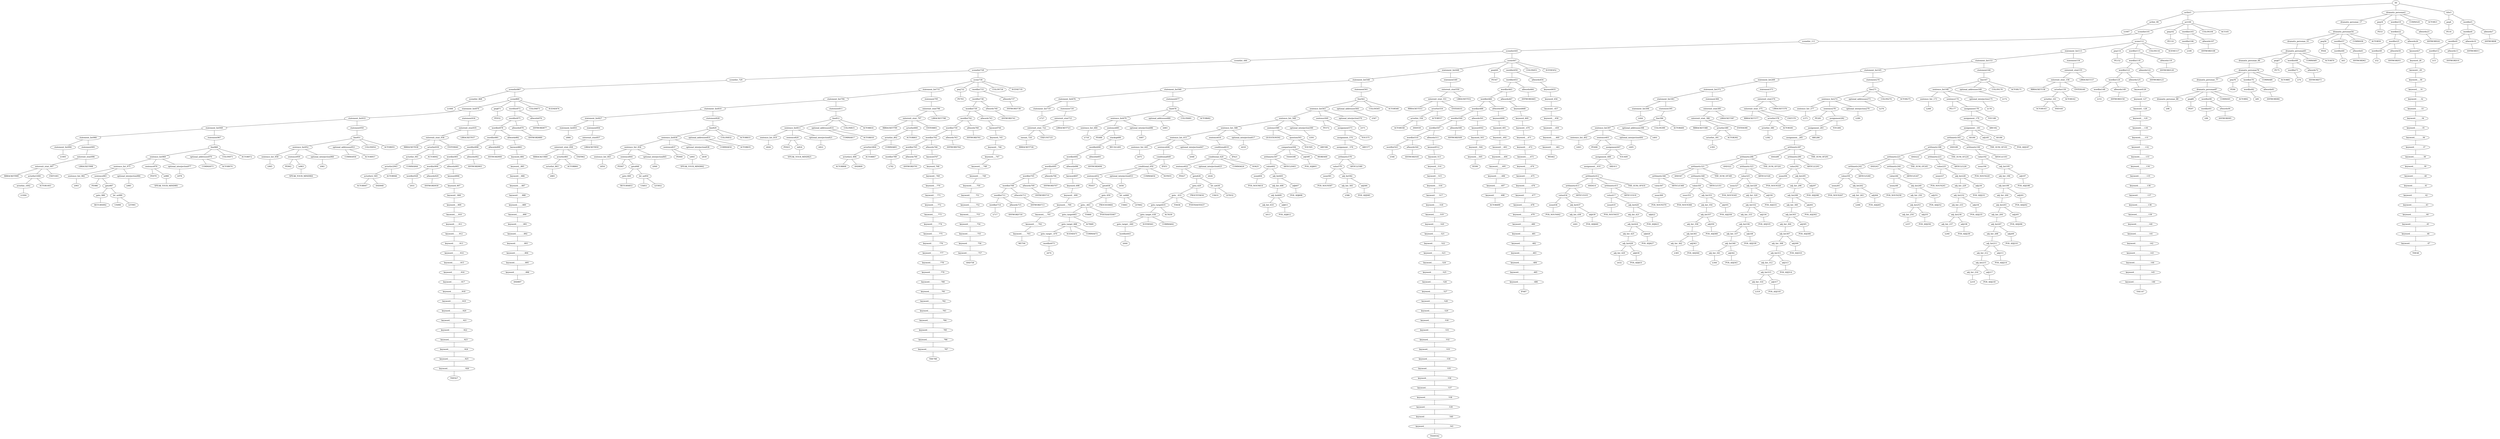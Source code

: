 strict graph {
	S0 -- actlist1
	S0 -- dramatis_personae2
	S0 -- title3

	title3 -- peq4
	title3 -- wordlist5

	wordlist5 -- wordlist6
	wordlist5 -- allwords7

	allwords7 -- ANYWORD8


	wordlist6 -- wordlist9
	wordlist6 -- allwords10

	allwords10 -- ANYWORD11


	wordlist9 -- wordlist12
	wordlist9 -- allwords13

	allwords13 -- ANYWORD14


	wordlist12 -- λ15

	peq4 -- PE16


	dramatis_personae2 -- dramatis_personae_17
	dramatis_personae2 -- peq18
	dramatis_personae2 -- wordlist19
	dramatis_personae2 -- COMMA20
	dramatis_personae2 -- ACTOR21



	wordlist19 -- wordlist22
	wordlist19 -- allwords23

	allwords23 -- ANYWORD24


	wordlist22 -- wordlist25
	wordlist22 -- allwords26

	allwords26 -- keyword27

	keyword27 -- keyword_28

	keyword_28 -- keyword__29

	keyword__29 -- keyword___30

	keyword___30 -- keyword____31

	keyword____31 -- keyword_____32

	keyword_____32 -- keyword______33

	keyword______33 -- keyword_______34

	keyword_______34 -- keyword________35

	keyword________35 -- keyword_________36

	keyword_________36 -- keyword__________37

	keyword__________37 -- keyword___________38

	keyword___________38 -- keyword____________39

	keyword____________39 -- keyword_____________40

	keyword_____________40 -- keyword______________41

	keyword______________41 -- keyword_______________42

	keyword_______________42 -- keyword________________43

	keyword________________43 -- keyword_________________44

	keyword_________________44 -- keyword__________________45

	keyword__________________45 -- keyword___________________46

	keyword___________________46 -- keyword____________________47

	keyword____________________47 -- THE48


	wordlist25 -- wordlist49
	wordlist25 -- allwords50

	allwords50 -- ANYWORD51


	wordlist49 -- λ52

	peq18 -- PE53


	dramatis_personae_17 -- dramatis_personae54

	dramatis_personae54 -- dramatis_personae_55
	dramatis_personae54 -- peq56
	dramatis_personae54 -- wordlist57
	dramatis_personae54 -- COMMA58
	dramatis_personae54 -- ACTOR59



	wordlist57 -- wordlist60
	wordlist57 -- allwords61

	allwords61 -- ANYWORD62


	wordlist60 -- λ63

	peq56 -- PE64


	dramatis_personae_55 -- dramatis_personae65

	dramatis_personae65 -- dramatis_personae_66
	dramatis_personae65 -- peq67
	dramatis_personae65 -- wordlist68
	dramatis_personae65 -- COMMA69
	dramatis_personae65 -- ACTOR70



	wordlist68 -- wordlist71
	wordlist68 -- allwords72

	allwords72 -- ANYWORD73


	wordlist71 -- λ74

	peq67 -- PE75


	dramatis_personae_66 -- dramatis_personae76

	dramatis_personae76 -- dramatis_personae_77
	dramatis_personae76 -- peq78
	dramatis_personae76 -- wordlist79
	dramatis_personae76 -- COMMA80
	dramatis_personae76 -- ACTOR81



	wordlist79 -- wordlist82
	wordlist79 -- allwords83

	allwords83 -- ANYWORD84


	wordlist82 -- λ85

	peq78 -- PE86


	dramatis_personae_77 -- dramatis_personae87

	dramatis_personae87 -- dramatis_personae_88
	dramatis_personae87 -- peq89
	dramatis_personae87 -- wordlist90
	dramatis_personae87 -- COMMA91
	dramatis_personae87 -- ACTOR92



	wordlist90 -- wordlist93
	wordlist90 -- allwords94

	allwords94 -- ANYWORD95


	wordlist93 -- λ96

	peq89 -- PE97


	dramatis_personae_88 -- λ98

	actlist1 -- actlist_99
	actlist1 -- act100

	act100 -- scenelist101
	act100 -- peq102
	act100 -- wordlist103
	act100 -- COLON104
	act100 -- ACT105



	wordlist103 -- wordlist106
	wordlist103 -- allwords107

	allwords107 -- ANYWORD108


	wordlist106 -- λ109

	peq102 -- PE110


	scenelist101 -- scenelist_111
	scenelist101 -- scene112

	scene112 -- statement_list113
	scene112 -- peq114
	scene112 -- wordlist115
	scene112 -- COLON116
	scene112 -- SCENE117



	wordlist115 -- wordlist118
	wordlist115 -- allwords119

	allwords119 -- ANYWORD120


	wordlist118 -- wordlist121
	wordlist118 -- allwords122

	allwords122 -- ANYWORD123


	wordlist121 -- wordlist124
	wordlist121 -- allwords125

	allwords125 -- keyword126

	keyword126 -- keyword_127

	keyword_127 -- keyword__128

	keyword__128 -- keyword___129

	keyword___129 -- keyword____130

	keyword____130 -- keyword_____131

	keyword_____131 -- keyword______132

	keyword______132 -- keyword_______133

	keyword_______133 -- keyword________134

	keyword________134 -- keyword_________135

	keyword_________135 -- keyword__________136

	keyword__________136 -- keyword___________137

	keyword___________137 -- keyword____________138

	keyword____________138 -- keyword_____________139

	keyword_____________139 -- keyword______________140

	keyword______________140 -- keyword_______________141

	keyword_______________141 -- keyword________________142

	keyword________________142 -- keyword_________________143

	keyword_________________143 -- keyword__________________144

	keyword__________________144 -- keyword___________________145

	keyword___________________145 -- keyword____________________146

	keyword____________________146 -- THE147


	wordlist124 -- wordlist148
	wordlist124 -- allwords149

	allwords149 -- ANYWORD150


	wordlist148 -- λ151

	peq114 -- PE152


	statement_list113 -- statement_list153
	statement_list113 -- statement154

	statement154 -- enterexit_stmt155

	enterexit_stmt155 -- enterexit_stmt_156
	enterexit_stmt155 -- LBRACKET157


	enterexit_stmt_156 -- RBRACKET158
	enterexit_stmt_156 -- actorlist159
	enterexit_stmt_156 -- ENTER160


	actorlist159 -- actorlist_161
	actorlist159 -- ACTOR162


	actorlist_161 -- ACTOR163
	actorlist_161 -- AND164




	statement_list153 -- statement_list165
	statement_list153 -- statement166

	statement166 -- line167

	line167 -- sentence_list168
	line167 -- optional_addressee169
	line167 -- COLON170
	line167 -- ACTOR171



	optional_addressee169 -- λ172

	sentence_list168 -- sentence_list_173
	sentence_list168 -- sentence174
	sentence_list168 -- optional_interjection175

	optional_interjection175 -- λ176

	sentence174 -- PE177
	sentence174 -- assignment178

	assignment178 -- assignment_179
	assignment178 -- YOU180


	assignment_179 -- assignment__181
	assignment_179 -- ARE182


	assignment__181 -- arithmetic183
	assignment__181 -- AS184
	assignment__181 -- adj185
	assignment__181 -- AS186


	adj185 -- POS_ADJ187



	arithmetic183 -- arithmetic188
	arithmetic183 -- AND189
	arithmetic183 -- arithmetic190
	arithmetic183 -- THE_SUM_OF191


	arithmetic190 -- value192
	arithmetic190 -- ARTICLE193


	value192 -- noun194
	value192 -- adj_list195

	adj_list195 -- adj_list_196
	adj_list195 -- adj197

	adj197 -- POS_ADJ198


	adj_list_196 -- adj_list199

	adj_list199 -- adj_list_200
	adj_list199 -- adj201

	adj201 -- POS_ADJ202


	adj_list_200 -- adj_list203

	adj_list203 -- adj_list_204
	adj_list203 -- adj205

	adj205 -- POS_ADJ206


	adj_list_204 -- adj_list207

	adj_list207 -- adj_list_208
	adj_list207 -- adj209

	adj209 -- POS_ADJ210


	adj_list_208 -- adj_list211

	adj_list211 -- adj_list_212
	adj_list211 -- adj213

	adj213 -- POS_ADJ214


	adj_list_212 -- adj_list215

	adj_list215 -- adj_list_216
	adj_list215 -- adj217

	adj217 -- POS_ADJ218


	adj_list_216 -- λ219

	noun194 -- POS_NOUN220



	arithmetic188 -- arithmetic221
	arithmetic188 -- AND222
	arithmetic188 -- arithmetic223
	arithmetic188 -- THE_SUM_OF224


	arithmetic223 -- value225
	arithmetic223 -- ARTICLE226


	value225 -- noun227
	value225 -- adj_list228

	adj_list228 -- adj_list_229
	adj_list228 -- adj230

	adj230 -- POS_ADJ231


	adj_list_229 -- adj_list232

	adj_list232 -- adj_list_233
	adj_list232 -- adj234

	adj234 -- POS_ADJ235


	adj_list_233 -- adj_list236

	adj_list236 -- adj_list_237
	adj_list236 -- adj238

	adj238 -- POS_ADJ239


	adj_list_237 -- λ240

	noun227 -- POS_NOUN241



	arithmetic221 -- arithmetic242
	arithmetic221 -- AND243
	arithmetic221 -- arithmetic244
	arithmetic221 -- THE_SUM_OF245


	arithmetic244 -- value246
	arithmetic244 -- ARTICLE247


	value246 -- noun248
	value246 -- adj_list249

	adj_list249 -- adj_list_250
	adj_list249 -- adj251

	adj251 -- POS_ADJ252


	adj_list_250 -- adj_list253

	adj_list253 -- adj_list_254
	adj_list253 -- adj255

	adj255 -- POS_ADJ256


	adj_list_254 -- λ257

	noun248 -- POS_NOUN258



	arithmetic242 -- value259
	arithmetic242 -- ARTICLE260


	value259 -- noun261
	value259 -- adj_list262

	adj_list262 -- adj_list_263
	adj_list262 -- adj264

	adj264 -- POS_ADJ265


	adj_list_263 -- λ266

	noun261 -- POS_NOUN267



	sentence_list_173 -- λ268

	statement_list165 -- statement_list269
	statement_list165 -- statement270

	statement270 -- line271

	line271 -- sentence_list272
	line271 -- optional_addressee273
	line271 -- COLON274
	line271 -- ACTOR275



	optional_addressee273 -- λ276

	sentence_list272 -- sentence_list_277
	sentence_list272 -- sentence278
	sentence_list272 -- optional_interjection279

	optional_interjection279 -- λ280

	sentence278 -- PE281
	sentence278 -- assignment282

	assignment282 -- assignment_283
	assignment282 -- YOU284


	assignment_283 -- assignment__285
	assignment_283 -- ARE286


	assignment__285 -- arithmetic287

	arithmetic287 -- arithmetic288
	arithmetic287 -- AND289
	arithmetic287 -- arithmetic290
	arithmetic287 -- THE_SUM_OF291


	arithmetic290 -- value292
	arithmetic290 -- ARTICLE293


	value292 -- noun294
	value292 -- adj_list295

	adj_list295 -- adj_list_296
	adj_list295 -- adj297

	adj297 -- POS_ADJ298


	adj_list_296 -- adj_list299

	adj_list299 -- adj_list_300
	adj_list299 -- adj301

	adj301 -- POS_ADJ302


	adj_list_300 -- adj_list303

	adj_list303 -- adj_list_304
	adj_list303 -- adj305

	adj305 -- POS_ADJ306


	adj_list_304 -- adj_list307

	adj_list307 -- adj_list_308
	adj_list307 -- adj309

	adj309 -- POS_ADJ310


	adj_list_308 -- adj_list311

	adj_list311 -- adj_list_312
	adj_list311 -- adj313

	adj313 -- POS_ADJ314


	adj_list_312 -- adj_list315

	adj_list315 -- adj_list_316
	adj_list315 -- adj317

	adj317 -- POS_ADJ318


	adj_list_316 -- λ319

	noun294 -- POS_NOUN320



	arithmetic288 -- arithmetic321
	arithmetic288 -- AND322
	arithmetic288 -- arithmetic323
	arithmetic288 -- THE_SUM_OF324


	arithmetic323 -- value325
	arithmetic323 -- ARTICLE326


	value325 -- noun327
	value325 -- adj_list328

	adj_list328 -- adj_list_329
	adj_list328 -- adj330

	adj330 -- POS_ADJ331


	adj_list_329 -- adj_list332

	adj_list332 -- adj_list_333
	adj_list332 -- adj334

	adj334 -- POS_ADJ335


	adj_list_333 -- adj_list336

	adj_list336 -- adj_list_337
	adj_list336 -- adj338

	adj338 -- POS_ADJ339


	adj_list_337 -- adj_list340

	adj_list340 -- adj_list_341
	adj_list340 -- adj342

	adj342 -- POS_ADJ343


	adj_list_341 -- λ344

	noun327 -- POS_NOUN345



	arithmetic321 -- arithmetic346
	arithmetic321 -- AND347
	arithmetic321 -- arithmetic348
	arithmetic321 -- THE_SUM_OF349


	arithmetic348 -- value350
	arithmetic348 -- ARTICLE351


	value350 -- noun352
	value350 -- adj_list353

	adj_list353 -- adj_list_354
	adj_list353 -- adj355

	adj355 -- POS_ADJ356


	adj_list_354 -- adj_list357

	adj_list357 -- adj_list_358
	adj_list357 -- adj359

	adj359 -- POS_ADJ360


	adj_list_358 -- adj_list361

	adj_list361 -- adj_list_362
	adj_list361 -- adj363

	adj363 -- POS_ADJ364


	adj_list_362 -- λ365

	noun352 -- POS_NOUN366



	arithmetic346 -- value367
	arithmetic346 -- ARTICLE368


	value367 -- noun369

	noun369 -- POS_NOUN370



	sentence_list_277 -- λ371

	statement_list269 -- statement_list372
	statement_list269 -- statement373

	statement373 -- enterexit_stmt374

	enterexit_stmt374 -- enterexit_stmt_375
	enterexit_stmt374 -- LBRACKET376


	enterexit_stmt_375 -- RBRACKET377
	enterexit_stmt_375 -- actorlist378
	enterexit_stmt_375 -- EXIT379


	actorlist378 -- actorlist_380
	actorlist378 -- ACTOR381


	actorlist_380 -- λ382


	statement_list372 -- statement_list383
	statement_list372 -- statement384

	statement384 -- enterexit_stmt385

	enterexit_stmt385 -- enterexit_stmt_386
	enterexit_stmt385 -- LBRACKET387


	enterexit_stmt_386 -- RBRACKET388
	enterexit_stmt_386 -- actorlist389
	enterexit_stmt_386 -- ENTER390


	actorlist389 -- actorlist_391
	actorlist389 -- ACTOR392


	actorlist_391 -- λ393


	statement_list383 -- statement_list394
	statement_list383 -- statement395

	statement395 -- line396

	line396 -- sentence_list397
	line396 -- optional_addressee398
	line396 -- COLON399
	line396 -- ACTOR400



	optional_addressee398 -- λ401

	sentence_list397 -- sentence_list_402
	sentence_list397 -- sentence403
	sentence_list397 -- optional_interjection404

	optional_interjection404 -- λ405

	sentence403 -- PE406
	sentence403 -- assignment407

	assignment407 -- assignment_408
	assignment407 -- YOU409


	assignment_408 -- assignment__410
	assignment_408 -- ARE411


	assignment__410 -- arithmetic412

	arithmetic412 -- arithmetic413
	arithmetic412 -- AND414
	arithmetic412 -- arithmetic415
	arithmetic412 -- THE_SUM_OF416


	arithmetic415 -- value417
	arithmetic415 -- ARTICLE418


	value417 -- noun419
	value417 -- adj_list420

	adj_list420 -- adj_list_421
	adj_list420 -- adj422

	adj422 -- POS_ADJ423


	adj_list_421 -- adj_list424

	adj_list424 -- adj_list_425
	adj_list424 -- adj426

	adj426 -- POS_ADJ427


	adj_list_425 -- adj_list428

	adj_list428 -- adj_list_429
	adj_list428 -- adj430

	adj430 -- POS_ADJ431


	adj_list_429 -- λ432

	noun419 -- POS_NOUN433



	arithmetic413 -- value434
	arithmetic413 -- ARTICLE435


	value434 -- noun436
	value434 -- adj_list437

	adj_list437 -- adj_list_438
	adj_list437 -- adj439

	adj439 -- POS_ADJ440


	adj_list_438 -- λ441

	noun436 -- POS_NOUN442



	sentence_list_402 -- λ443

	statement_list394 -- λ444

	scenelist_111 -- scenelist445

	scenelist445 -- scenelist_446
	scenelist445 -- scene447

	scene447 -- statement_list448
	scene447 -- peq449
	scene447 -- wordlist450
	scene447 -- COLON451
	scene447 -- SCENE452



	wordlist450 -- wordlist453
	wordlist450 -- allwords454

	allwords454 -- keyword455

	keyword455 -- keyword_456

	keyword_456 -- keyword__457

	keyword__457 -- keyword___458

	keyword___458 -- keyword____459

	keyword____459 -- keyword_____460

	keyword_____460 -- keyword______461

	keyword______461 -- WE462


	wordlist453 -- wordlist463
	wordlist453 -- allwords464

	allwords464 -- ANYWORD465


	wordlist463 -- wordlist466
	wordlist463 -- allwords467

	allwords467 -- keyword468

	keyword468 -- keyword_469

	keyword_469 -- keyword__470

	keyword__470 -- keyword___471

	keyword___471 -- keyword____472

	keyword____472 -- keyword_____473

	keyword_____473 -- keyword______474

	keyword______474 -- keyword_______475

	keyword_______475 -- keyword________476

	keyword________476 -- keyword_________477

	keyword_________477 -- keyword__________478

	keyword__________478 -- keyword___________479

	keyword___________479 -- keyword____________480

	keyword____________480 -- keyword_____________481

	keyword_____________481 -- keyword______________482

	keyword______________482 -- keyword_______________483

	keyword_______________483 -- keyword________________484

	keyword________________484 -- keyword_________________485

	keyword_________________485 -- keyword__________________486

	keyword__________________486 -- IF487


	wordlist466 -- wordlist488
	wordlist466 -- allwords489

	allwords489 -- keyword490

	keyword490 -- keyword_491

	keyword_491 -- keyword__492

	keyword__492 -- keyword___493

	keyword___493 -- keyword____494

	keyword____494 -- keyword_____495

	keyword_____495 -- keyword______496

	keyword______496 -- keyword_______497

	keyword_______497 -- keyword________498

	keyword________498 -- ACTOR499


	wordlist488 -- wordlist500
	wordlist488 -- allwords501

	allwords501 -- keyword502

	keyword502 -- keyword_503

	keyword_503 -- keyword__504

	keyword__504 -- keyword___505

	keyword___505 -- IS506


	wordlist500 -- wordlist507
	wordlist500 -- allwords508

	allwords508 -- ANYWORD509


	wordlist507 -- wordlist510
	wordlist507 -- allwords511

	allwords511 -- keyword512

	keyword512 -- keyword_513

	keyword_513 -- keyword__514

	keyword__514 -- keyword___515

	keyword___515 -- keyword____516

	keyword____516 -- keyword_____517

	keyword_____517 -- keyword______518

	keyword______518 -- keyword_______519

	keyword_______519 -- keyword________520

	keyword________520 -- keyword_________521

	keyword_________521 -- keyword__________522

	keyword__________522 -- keyword___________523

	keyword___________523 -- keyword____________524

	keyword____________524 -- keyword_____________525

	keyword_____________525 -- keyword______________526

	keyword______________526 -- keyword_______________527

	keyword_______________527 -- keyword________________528

	keyword________________528 -- keyword_________________529

	keyword_________________529 -- keyword__________________530

	keyword__________________530 -- keyword___________________531

	keyword___________________531 -- keyword____________________532

	keyword____________________532 -- keyword_____________________533

	keyword_____________________533 -- keyword______________________534

	keyword______________________534 -- keyword_______________________535

	keyword_______________________535 -- keyword________________________536

	keyword________________________536 -- keyword_________________________537

	keyword_________________________537 -- keyword__________________________538

	keyword__________________________538 -- keyword___________________________539

	keyword___________________________539 -- keyword____________________________540

	keyword____________________________540 -- keyword_____________________________541

	keyword_____________________________541 -- THAN542


	wordlist510 -- wordlist543
	wordlist510 -- allwords544

	allwords544 -- ANYWORD545


	wordlist543 -- λ546

	peq449 -- PE547


	statement_list448 -- statement_list548
	statement_list448 -- statement549

	statement549 -- enterexit_stmt550

	enterexit_stmt550 -- enterexit_stmt_551
	enterexit_stmt550 -- LBRACKET552


	enterexit_stmt_551 -- RBRACKET553
	enterexit_stmt_551 -- actorlist554
	enterexit_stmt_551 -- ENTER555


	actorlist554 -- actorlist_556
	actorlist554 -- ACTOR557


	actorlist_556 -- ACTOR558
	actorlist_556 -- AND559




	statement_list548 -- statement_list560
	statement_list548 -- statement561

	statement561 -- line562

	line562 -- sentence_list563
	line562 -- optional_addressee564
	line562 -- COLON565
	line562 -- ACTOR566



	optional_addressee564 -- λ567

	sentence_list563 -- sentence_list_568
	sentence_list563 -- sentence569
	sentence_list563 -- optional_interjection570

	optional_interjection570 -- λ571

	sentence569 -- PE572
	sentence569 -- assignment573

	assignment573 -- assignment_574
	assignment573 -- YOU575


	assignment_574 -- assignment__576
	assignment_574 -- ARE577


	assignment__576 -- arithmetic578

	arithmetic578 -- value579
	arithmetic578 -- ARTICLE580


	value579 -- noun581
	value579 -- adj_list582

	adj_list582 -- adj_list_583
	adj_list582 -- adj584

	adj584 -- POS_ADJ585


	adj_list_583 -- λ586

	noun581 -- POS_NOUN587



	sentence_list_568 -- sentence_list_588
	sentence_list_568 -- sentence589
	sentence_list_568 -- optional_interjection590

	optional_interjection590 -- λ591

	sentence589 -- QUESTION592
	sentence589 -- question593

	question593 -- comparison594
	question593 -- YOU595
	question593 -- ARE596



	comparison594 -- arithmetic597
	comparison594 -- THAN598
	comparison594 -- adj599
	comparison594 -- MORE600


	adj599 -- POS_ADJ601



	arithmetic597 -- value602
	arithmetic597 -- ARTICLE603


	value602 -- noun604
	value602 -- adj_list605

	adj_list605 -- adj_list_606
	adj_list605 -- adj607

	adj607 -- POS_ADJ608


	adj_list_606 -- adj_list609

	adj_list609 -- adj_list_610
	adj_list609 -- adj611

	adj611 -- POS_ADJ612


	adj_list_610 -- λ613

	noun604 -- POS_NOUN614



	sentence_list_588 -- sentence_list_615
	sentence_list_588 -- sentence616
	sentence_list_588 -- optional_interjection617

	optional_interjection617 -- λ618

	sentence616 -- conditional619

	conditional619 -- conditional_620
	conditional619 -- IF621


	conditional_620 -- sentence622
	conditional_620 -- optional_interjection623
	conditional_620 -- COMMA624
	conditional_620 -- SO625



	optional_interjection623 -- λ626

	sentence622 -- PE627
	sentence622 -- goto628

	goto628 -- goto_629
	goto628 -- let_us630

	let_us630 -- US631
	let_us630 -- LET632



	goto_629 -- goto__633
	goto_629 -- PROCEED634


	goto__633 -- goto_target635
	goto__633 -- TO636
	goto__633 -- POSTHASTE637



	goto_target635 -- goto_target_638
	goto_target635 -- ACT639


	goto_target_638 -- goto_target__640
	goto_target_638 -- SCENE641
	goto_target_638 -- COMMA642



	goto_target__640 -- wordlist643

	wordlist643 -- λ644


	sentence_list_615 -- sentence_list_645
	sentence_list_615 -- sentence646
	sentence_list_615 -- optional_interjection647

	optional_interjection647 -- λ648

	sentence646 -- conditional649

	conditional649 -- conditional_650
	conditional649 -- IF651


	conditional_650 -- sentence652
	conditional_650 -- optional_interjection653
	conditional_650 -- COMMA654
	conditional_650 -- NOT655



	optional_interjection653 -- λ656

	sentence652 -- PE657
	sentence652 -- goto658

	goto658 -- goto_659
	goto658 -- let_us660

	let_us660 -- US661
	let_us660 -- LET662



	goto_659 -- goto__663
	goto_659 -- PROCEED664


	goto__663 -- goto_target665
	goto__663 -- TO666
	goto__663 -- POSTHASTE667



	goto_target665 -- goto_target_668
	goto_target665 -- ACT669


	goto_target_668 -- goto_target__670
	goto_target_668 -- SCENE671
	goto_target_668 -- COMMA672



	goto_target__670 -- wordlist673

	wordlist673 -- λ674


	sentence_list_645 -- λ675

	statement_list560 -- statement_list676
	statement_list560 -- statement677

	statement677 -- line678

	line678 -- sentence_list679
	line678 -- optional_addressee680
	line678 -- COLON681
	line678 -- ACTOR682



	optional_addressee680 -- λ683

	sentence_list679 -- sentence_list_684
	sentence_list679 -- sentence685
	sentence_list679 -- optional_interjection686

	optional_interjection686 -- λ687

	sentence685 -- PE688
	sentence685 -- stackop689

	stackop689 -- wordlist690
	stackop689 -- RECALL691


	wordlist690 -- wordlist692
	wordlist690 -- allwords693

	allwords693 -- ANYWORD694


	wordlist692 -- wordlist695
	wordlist692 -- allwords696

	allwords696 -- keyword697

	keyword697 -- keyword_698

	keyword_698 -- keyword__699

	keyword__699 -- keyword___700

	keyword___700 -- keyword____701

	keyword____701 -- keyword_____702

	keyword_____702 -- keyword______703

	keyword______703 -- WE704


	wordlist695 -- wordlist705
	wordlist695 -- allwords706

	allwords706 -- ANYWORD707


	wordlist705 -- wordlist708
	wordlist705 -- allwords709

	allwords709 -- ANYWORD710


	wordlist708 -- wordlist711
	wordlist708 -- allwords712

	allwords712 -- ANYWORD713


	wordlist711 -- wordlist714
	wordlist711 -- allwords715

	allwords715 -- ANYWORD716


	wordlist714 -- λ717


	sentence_list_684 -- λ718

	statement_list676 -- statement_list719
	statement_list676 -- statement720

	statement720 -- enterexit_stmt721

	enterexit_stmt721 -- enterexit_stmt_722
	enterexit_stmt721 -- LBRACKET723


	enterexit_stmt_722 -- exeunt_724
	enterexit_stmt_722 -- EXEUNT725


	exeunt_724 -- RBRACKET726


	statement_list719 -- λ727

	scenelist_446 -- scenelist728

	scenelist728 -- scenelist_729
	scenelist728 -- scene730

	scene730 -- statement_list731
	scene730 -- peq732
	scene730 -- wordlist733
	scene730 -- COLON734
	scene730 -- SCENE735



	wordlist733 -- wordlist736
	wordlist733 -- allwords737

	allwords737 -- ANYWORD738


	wordlist736 -- wordlist739
	wordlist736 -- allwords740

	allwords740 -- ANYWORD741


	wordlist739 -- wordlist742
	wordlist739 -- allwords743

	allwords743 -- keyword744

	keyword744 -- keyword_745

	keyword_745 -- keyword__746

	keyword__746 -- keyword___747

	keyword___747 -- keyword____748

	keyword____748 -- keyword_____749

	keyword_____749 -- keyword______750

	keyword______750 -- keyword_______751

	keyword_______751 -- keyword________752

	keyword________752 -- keyword_________753

	keyword_________753 -- keyword__________754

	keyword__________754 -- keyword___________755

	keyword___________755 -- keyword____________756

	keyword____________756 -- keyword_____________757

	keyword_____________757 -- AND758


	wordlist742 -- wordlist759
	wordlist742 -- allwords760

	allwords760 -- ANYWORD761


	wordlist759 -- wordlist762
	wordlist759 -- allwords763

	allwords763 -- ANYWORD764


	wordlist762 -- wordlist765
	wordlist762 -- allwords766

	allwords766 -- keyword767

	keyword767 -- keyword_768

	keyword_768 -- keyword__769

	keyword__769 -- keyword___770

	keyword___770 -- keyword____771

	keyword____771 -- keyword_____772

	keyword_____772 -- keyword______773

	keyword______773 -- keyword_______774

	keyword_______774 -- keyword________775

	keyword________775 -- keyword_________776

	keyword_________776 -- keyword__________777

	keyword__________777 -- keyword___________778

	keyword___________778 -- keyword____________779

	keyword____________779 -- keyword_____________780

	keyword_____________780 -- keyword______________781

	keyword______________781 -- keyword_______________782

	keyword_______________782 -- keyword________________783

	keyword________________783 -- keyword_________________784

	keyword_________________784 -- keyword__________________785

	keyword__________________785 -- keyword___________________786

	keyword___________________786 -- keyword____________________787

	keyword____________________787 -- THE788


	wordlist765 -- wordlist789
	wordlist765 -- allwords790

	allwords790 -- ANYWORD791


	wordlist789 -- λ792

	peq732 -- PE793


	statement_list731 -- statement_list794
	statement_list731 -- statement795

	statement795 -- enterexit_stmt796

	enterexit_stmt796 -- enterexit_stmt_797
	enterexit_stmt796 -- LBRACKET798


	enterexit_stmt_797 -- RBRACKET799
	enterexit_stmt_797 -- actorlist800
	enterexit_stmt_797 -- ENTER801


	actorlist800 -- actorlist_802
	actorlist800 -- ACTOR803


	actorlist_802 -- actorlist2804
	actorlist_802 -- COMMA805


	actorlist2804 -- actorlist2_806
	actorlist2804 -- ACTOR807


	actorlist2_806 -- ACTOR808
	actorlist2_806 -- AND809




	statement_list794 -- statement_list810
	statement_list794 -- statement811

	statement811 -- line812

	line812 -- sentence_list813
	line812 -- optional_addressee814
	line812 -- COLON815
	line812 -- ACTOR816



	optional_addressee814 -- COMMA817
	optional_addressee814 -- ACTOR818



	sentence_list813 -- sentence_list_819
	sentence_list813 -- sentence820
	sentence_list813 -- optional_interjection821

	optional_interjection821 -- λ822

	sentence820 -- PE823
	sentence820 -- io824

	io824 -- SPEAK_YOUR_MIND825



	sentence_list_819 -- λ826

	statement_list810 -- statement_list827
	statement_list810 -- statement828

	statement828 -- line829

	line829 -- sentence_list830
	line829 -- optional_addressee831
	line829 -- COLON832
	line829 -- ACTOR833



	optional_addressee831 -- COMMA834
	optional_addressee831 -- ACTOR835



	sentence_list830 -- sentence_list_836
	sentence_list830 -- sentence837
	sentence_list830 -- optional_interjection838

	optional_interjection838 -- λ839

	sentence837 -- PE840
	sentence837 -- io841

	io841 -- SPEAK_YOUR_MIND842



	sentence_list_836 -- sentence_list_843
	sentence_list_836 -- sentence844
	sentence_list_836 -- optional_interjection845

	optional_interjection845 -- λ846

	sentence844 -- PE847
	sentence844 -- goto848

	goto848 -- goto_849
	goto848 -- let_us850

	let_us850 -- US851
	let_us850 -- LET852



	goto_849 -- RETURN853



	sentence_list_843 -- λ854

	statement_list827 -- statement_list855
	statement_list827 -- statement856

	statement856 -- enterexit_stmt857

	enterexit_stmt857 -- enterexit_stmt_858
	enterexit_stmt857 -- LBRACKET859


	enterexit_stmt_858 -- RBRACKET860
	enterexit_stmt_858 -- actorlist861
	enterexit_stmt_858 -- EXIT862


	actorlist861 -- actorlist_863
	actorlist861 -- ACTOR864


	actorlist_863 -- λ865


	statement_list855 -- λ866

	scenelist_729 -- scenelist867

	scenelist867 -- scenelist_868
	scenelist867 -- scene869

	scene869 -- statement_list870
	scene869 -- peq871
	scene869 -- wordlist872
	scene869 -- COLON873
	scene869 -- SCENE874



	wordlist872 -- wordlist875
	wordlist872 -- allwords876

	allwords876 -- ANYWORD877


	wordlist875 -- wordlist878
	wordlist875 -- allwords879

	allwords879 -- ANYWORD880


	wordlist878 -- wordlist881
	wordlist878 -- allwords882

	allwords882 -- keyword883

	keyword883 -- keyword_884

	keyword_884 -- keyword__885

	keyword__885 -- keyword___886

	keyword___886 -- keyword____887

	keyword____887 -- keyword_____888

	keyword_____888 -- keyword______889

	keyword______889 -- keyword_______890

	keyword_______890 -- keyword________891

	keyword________891 -- keyword_________892

	keyword_________892 -- keyword__________893

	keyword__________893 -- keyword___________894

	keyword___________894 -- keyword____________895

	keyword____________895 -- keyword_____________896

	keyword_____________896 -- AND897


	wordlist881 -- wordlist898
	wordlist881 -- allwords899

	allwords899 -- ANYWORD900


	wordlist898 -- wordlist901
	wordlist898 -- allwords902

	allwords902 -- ANYWORD903


	wordlist901 -- wordlist904
	wordlist901 -- allwords905

	allwords905 -- keyword906

	keyword906 -- keyword_907

	keyword_907 -- keyword__908

	keyword__908 -- keyword___909

	keyword___909 -- keyword____910

	keyword____910 -- keyword_____911

	keyword_____911 -- keyword______912

	keyword______912 -- keyword_______913

	keyword_______913 -- keyword________914

	keyword________914 -- keyword_________915

	keyword_________915 -- keyword__________916

	keyword__________916 -- keyword___________917

	keyword___________917 -- keyword____________918

	keyword____________918 -- keyword_____________919

	keyword_____________919 -- keyword______________920

	keyword______________920 -- keyword_______________921

	keyword_______________921 -- keyword________________922

	keyword________________922 -- keyword_________________923

	keyword_________________923 -- keyword__________________924

	keyword__________________924 -- keyword___________________925

	keyword___________________925 -- keyword____________________926

	keyword____________________926 -- THE927


	wordlist904 -- wordlist928
	wordlist904 -- allwords929

	allwords929 -- ANYWORD930


	wordlist928 -- λ931

	peq871 -- PE932


	statement_list870 -- statement_list933
	statement_list870 -- statement934

	statement934 -- enterexit_stmt935

	enterexit_stmt935 -- enterexit_stmt_936
	enterexit_stmt935 -- LBRACKET937


	enterexit_stmt_936 -- RBRACKET938
	enterexit_stmt_936 -- actorlist939
	enterexit_stmt_936 -- ENTER940


	actorlist939 -- actorlist_941
	actorlist939 -- ACTOR942


	actorlist_941 -- actorlist2943
	actorlist_941 -- COMMA944


	actorlist2943 -- actorlist2_945
	actorlist2943 -- ACTOR946


	actorlist2_945 -- ACTOR947
	actorlist2_945 -- AND948




	statement_list933 -- statement_list949
	statement_list933 -- statement950

	statement950 -- line951

	line951 -- sentence_list952
	line951 -- optional_addressee953
	line951 -- COLON954
	line951 -- ACTOR955



	optional_addressee953 -- COMMA956
	optional_addressee953 -- ACTOR957



	sentence_list952 -- sentence_list_958
	sentence_list952 -- sentence959
	sentence_list952 -- optional_interjection960

	optional_interjection960 -- λ961

	sentence959 -- PE962
	sentence959 -- io963

	io963 -- SPEAK_YOUR_MIND964



	sentence_list_958 -- λ965

	statement_list949 -- statement_list966
	statement_list949 -- statement967

	statement967 -- line968

	line968 -- sentence_list969
	line968 -- optional_addressee970
	line968 -- COLON971
	line968 -- ACTOR972



	optional_addressee970 -- COMMA973
	optional_addressee970 -- ACTOR974



	sentence_list969 -- sentence_list_975
	sentence_list969 -- sentence976
	sentence_list969 -- optional_interjection977

	optional_interjection977 -- λ978

	sentence976 -- PE979
	sentence976 -- io980

	io980 -- SPEAK_YOUR_MIND981



	sentence_list_975 -- sentence_list_982
	sentence_list_975 -- sentence983
	sentence_list_975 -- optional_interjection984

	optional_interjection984 -- λ985

	sentence983 -- PE986
	sentence983 -- goto987

	goto987 -- goto_988
	goto987 -- let_us989

	let_us989 -- US990
	let_us989 -- LET991



	goto_988 -- RETURN992



	sentence_list_982 -- λ993

	statement_list966 -- statement_list994
	statement_list966 -- statement995

	statement995 -- enterexit_stmt996

	enterexit_stmt996 -- enterexit_stmt_997
	enterexit_stmt996 -- LBRACKET998


	enterexit_stmt_997 -- RBRACKET999
	enterexit_stmt_997 -- actorlist1000
	enterexit_stmt_997 -- EXIT1001


	actorlist1000 -- actorlist_1002
	actorlist1000 -- ACTOR1003


	actorlist_1002 -- λ1004


	statement_list994 -- λ1005

	scenelist_868 -- λ1006

	actlist_99 -- λ1007


}